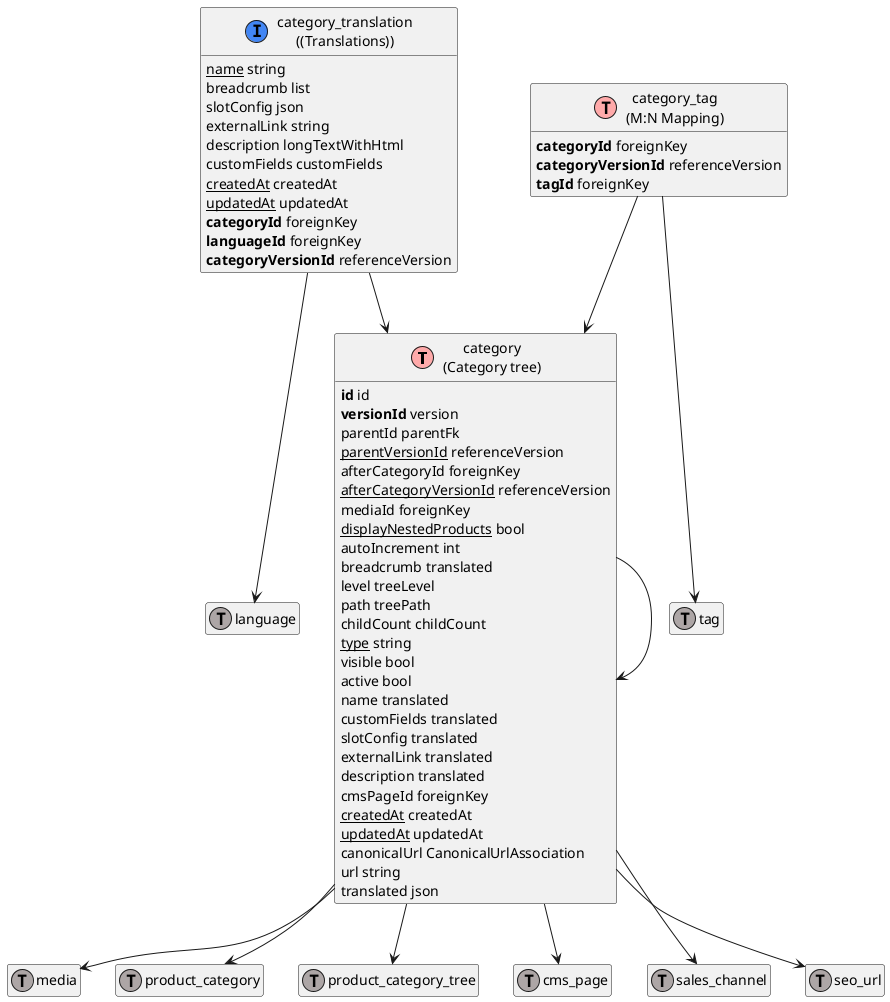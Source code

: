 @startuml
' uncomment the line below if you're using computer with a retina display
' skinparam dpi 300
!define Table(name,desc) class name as "desc" << (T,#FFAAAA) >>
!define ForeignTable(name,desc) class name as "desc" << (T,#ada6a6) >>
!define TranslationTable(name,desc) class name as "desc" << (I,#4286f4) >>
' we use bold for primary key
' green color for unique
' and underscore for not_null
!define primary_key(x) <b>x</b>
!define unique(x) <color:green>x</color>
!define not_null(x) <u>x</u>
' other tags available:
' <i></i>
' <back:COLOR></color>, where color is a color name or html color code
' (#FFAACC)
' see: http://plantuml.com/classes.html#More
hide methods
hide stereotypes
hide empty members
skinparam backgroundColor #FFFFFF

' entities

Table(ShopwareCoreContentCategoryCategoryDefinition, "category\n(Category tree)") {
   primary_key(id) id
   primary_key(versionId) version
   parentId parentFk
   not_null(parentVersionId) referenceVersion
   afterCategoryId foreignKey
   not_null(afterCategoryVersionId) referenceVersion
   mediaId foreignKey
   not_null(displayNestedProducts) bool
   autoIncrement int
   breadcrumb translated
   level treeLevel
   path treePath
   childCount childCount
   not_null(type) string
   visible bool
   active bool
   name translated
   customFields translated
   slotConfig translated
   externalLink translated
   description translated
   cmsPageId foreignKey
   not_null(createdAt) createdAt
   not_null(updatedAt) updatedAt
   canonicalUrl CanonicalUrlAssociation
   url string
   translated json
}
TranslationTable(ShopwareCoreContentCategoryAggregateCategoryTranslationCategoryTranslationDefinition, "category_translation\n((Translations))") {
   not_null(name) string
   breadcrumb list
   slotConfig json
   externalLink string
   description longTextWithHtml
   customFields customFields
   not_null(createdAt) createdAt
   not_null(updatedAt) updatedAt
   primary_key(categoryId) foreignKey
   primary_key(languageId) foreignKey
   primary_key(categoryVersionId) referenceVersion
}
Table(ShopwareCoreContentCategoryAggregateCategoryTagCategoryTagDefinition, "category_tag\n(M:N Mapping)") {
   primary_key(categoryId) foreignKey
   primary_key(categoryVersionId) referenceVersion
   primary_key(tagId) foreignKey
}
ForeignTable(ShopwareCoreContentMediaMediaDefinition, "media") {
}
ForeignTable(ShopwareCoreContentProductAggregateProductCategoryProductCategoryDefinition, "product_category") {
}
ForeignTable(ShopwareCoreContentProductAggregateProductCategoryTreeProductCategoryTreeDefinition, "product_category_tree") {
}
ForeignTable(ShopwareCoreContentCmsCmsPageDefinition, "cms_page") {
}
ForeignTable(ShopwareCoreSystemSalesChannelSalesChannelDefinition, "sales_channel") {
}
ForeignTable(ShopwareStorefrontFrameworkSeoSeoUrlSeoUrlDefinition, "seo_url") {
}
ForeignTable(ShopwareCoreFrameworkLanguageLanguageDefinition, "language") {
}
ForeignTable(ShopwareCoreSystemTagTagDefinition, "tag") {
}

' relationshipd

ShopwareCoreContentCategoryCategoryDefinition --> ShopwareCoreContentCategoryCategoryDefinition
ShopwareCoreContentCategoryCategoryDefinition --> ShopwareCoreContentMediaMediaDefinition
ShopwareCoreContentCategoryAggregateCategoryTranslationCategoryTranslationDefinition --> ShopwareCoreContentCategoryCategoryDefinition
ShopwareCoreContentCategoryCategoryDefinition --> ShopwareCoreContentProductAggregateProductCategoryProductCategoryDefinition
ShopwareCoreContentCategoryCategoryDefinition --> ShopwareCoreContentProductAggregateProductCategoryTreeProductCategoryTreeDefinition
ShopwareCoreContentCategoryAggregateCategoryTagCategoryTagDefinition --> ShopwareCoreContentCategoryCategoryDefinition
ShopwareCoreContentCategoryCategoryDefinition --> ShopwareCoreContentCmsCmsPageDefinition
ShopwareCoreContentCategoryCategoryDefinition --> ShopwareCoreSystemSalesChannelSalesChannelDefinition
ShopwareCoreContentCategoryCategoryDefinition --> ShopwareStorefrontFrameworkSeoSeoUrlSeoUrlDefinition
ShopwareCoreContentCategoryAggregateCategoryTranslationCategoryTranslationDefinition --> ShopwareCoreFrameworkLanguageLanguageDefinition
ShopwareCoreContentCategoryAggregateCategoryTagCategoryTagDefinition --> ShopwareCoreSystemTagTagDefinition
@enduml
